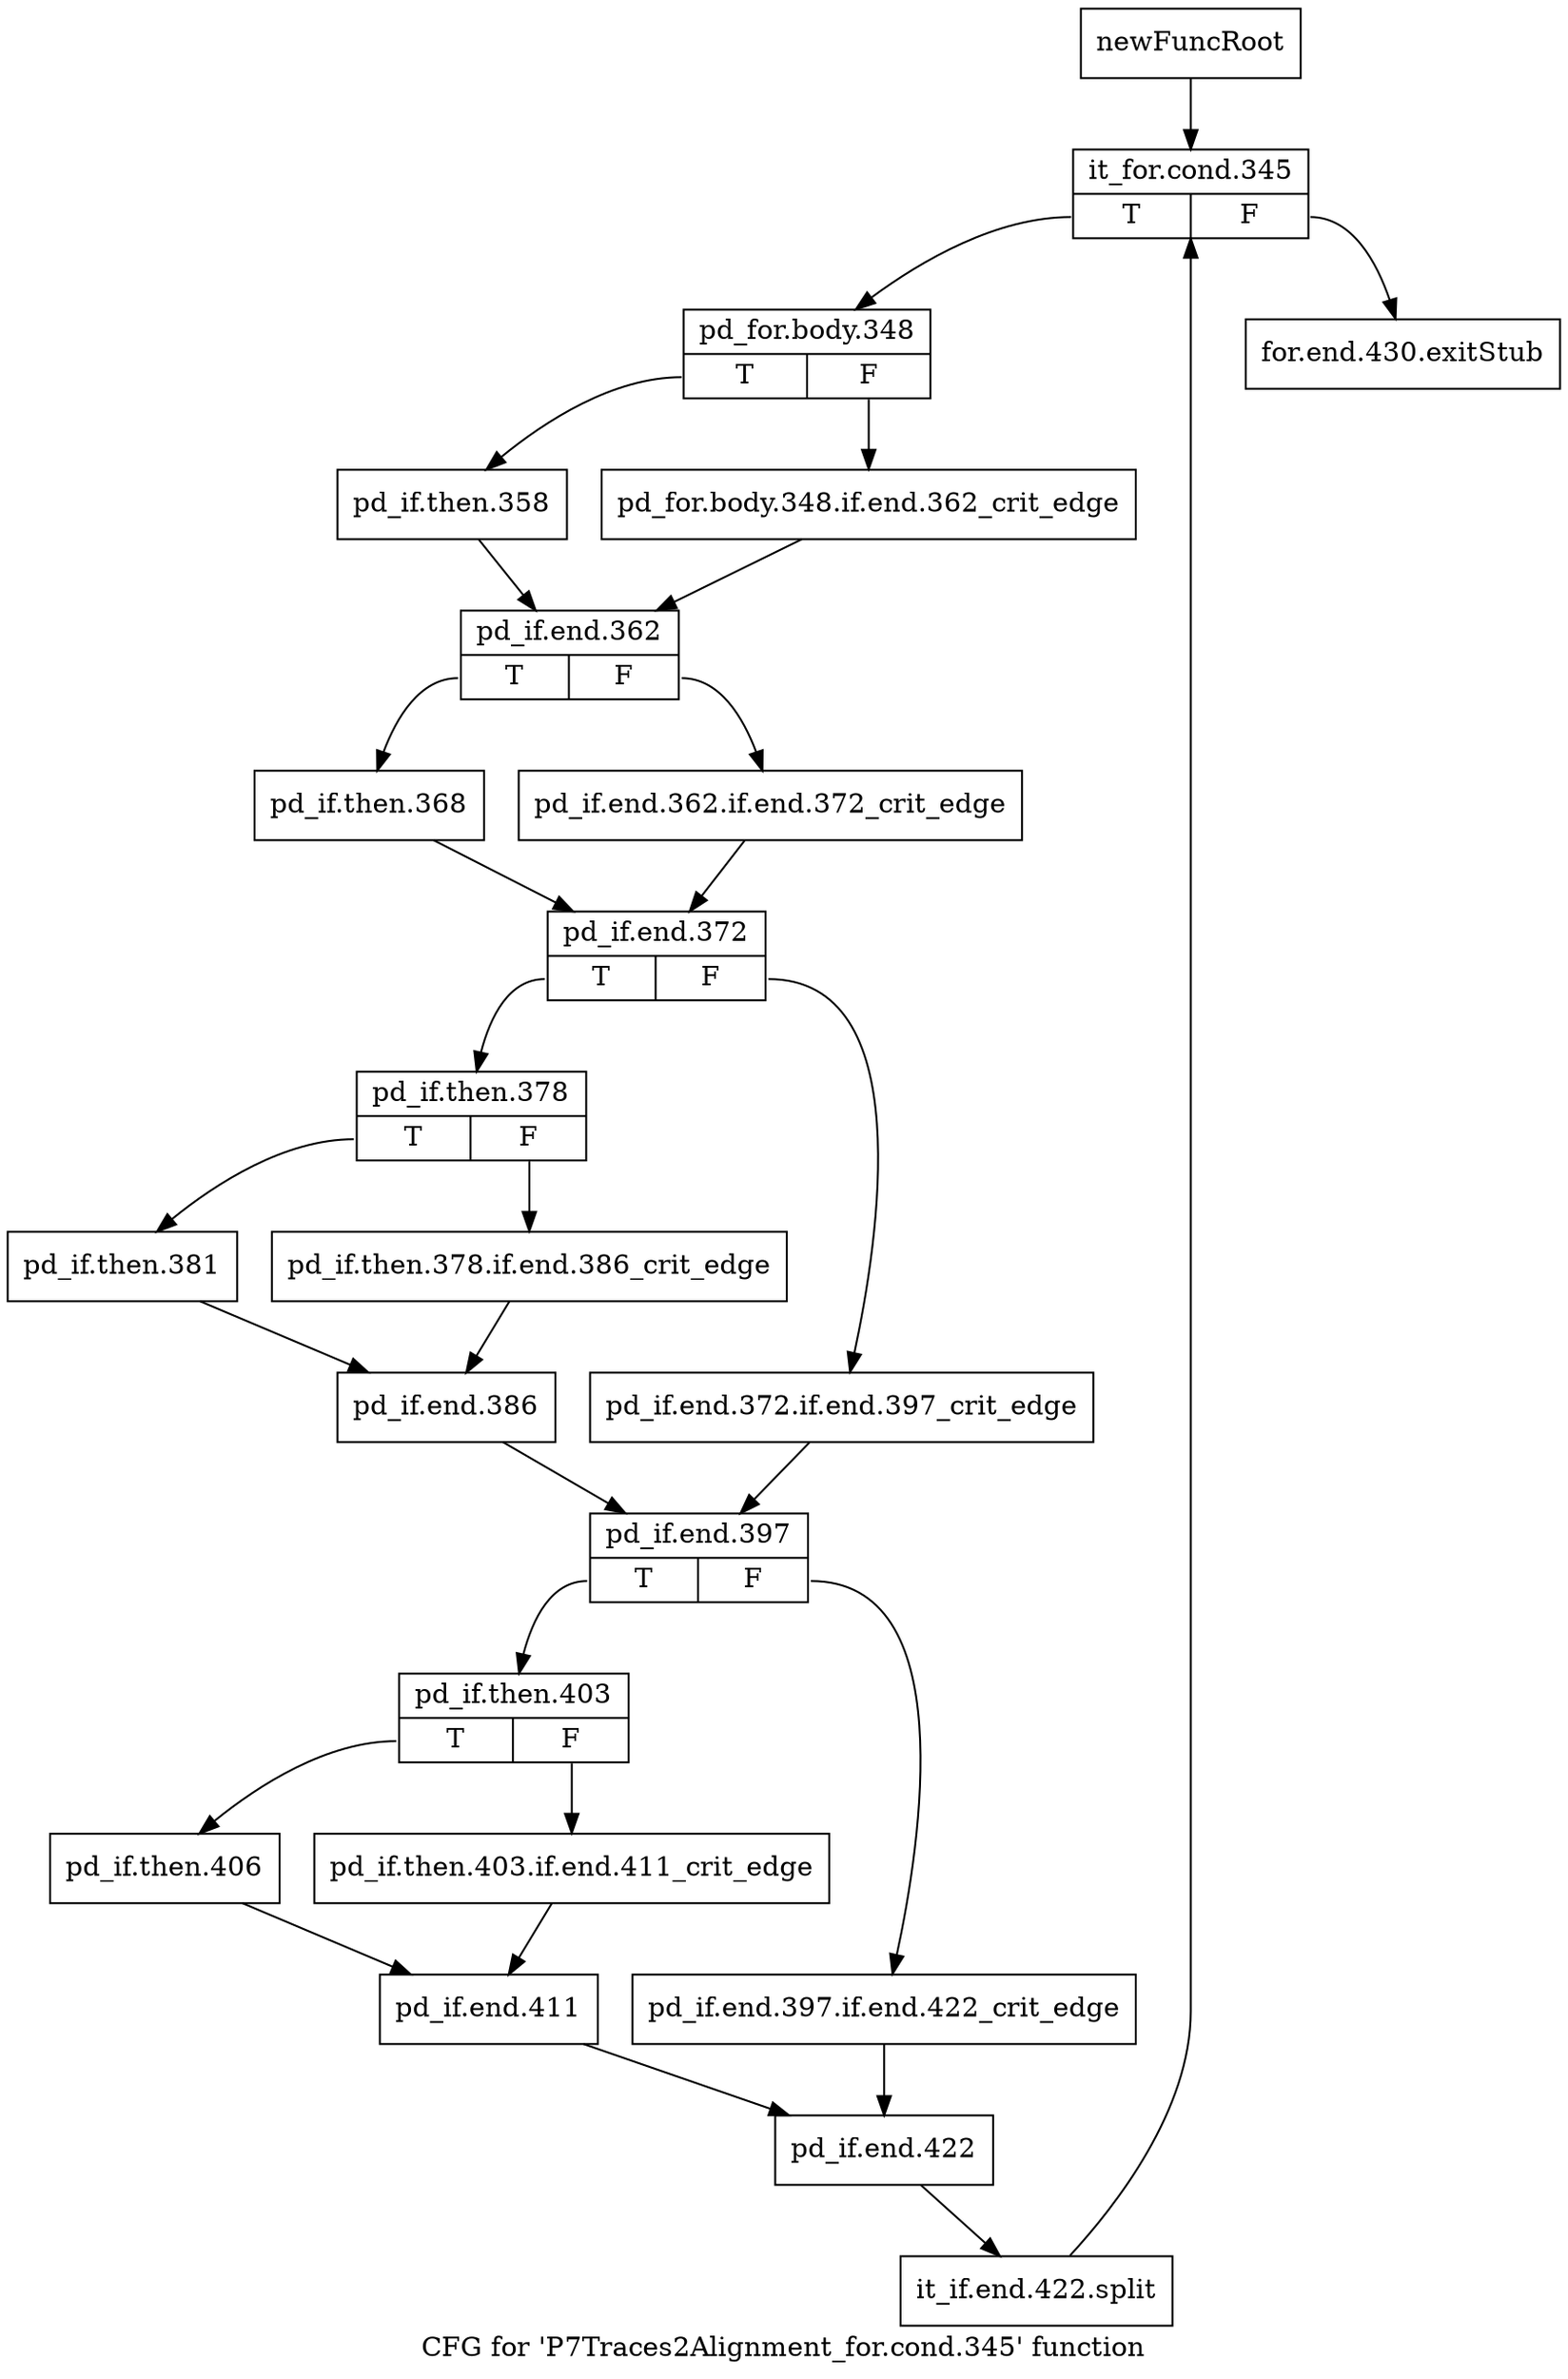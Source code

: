 digraph "CFG for 'P7Traces2Alignment_for.cond.345' function" {
	label="CFG for 'P7Traces2Alignment_for.cond.345' function";

	Node0x324b240 [shape=record,label="{newFuncRoot}"];
	Node0x324b240 -> Node0x324b2e0;
	Node0x324b290 [shape=record,label="{for.end.430.exitStub}"];
	Node0x324b2e0 [shape=record,label="{it_for.cond.345|{<s0>T|<s1>F}}"];
	Node0x324b2e0:s0 -> Node0x324b330;
	Node0x324b2e0:s1 -> Node0x324b290;
	Node0x324b330 [shape=record,label="{pd_for.body.348|{<s0>T|<s1>F}}"];
	Node0x324b330:s0 -> Node0x324b3d0;
	Node0x324b330:s1 -> Node0x324b380;
	Node0x324b380 [shape=record,label="{pd_for.body.348.if.end.362_crit_edge}"];
	Node0x324b380 -> Node0x324b420;
	Node0x324b3d0 [shape=record,label="{pd_if.then.358}"];
	Node0x324b3d0 -> Node0x324b420;
	Node0x324b420 [shape=record,label="{pd_if.end.362|{<s0>T|<s1>F}}"];
	Node0x324b420:s0 -> Node0x324b4c0;
	Node0x324b420:s1 -> Node0x324b470;
	Node0x324b470 [shape=record,label="{pd_if.end.362.if.end.372_crit_edge}"];
	Node0x324b470 -> Node0x324b510;
	Node0x324b4c0 [shape=record,label="{pd_if.then.368}"];
	Node0x324b4c0 -> Node0x324b510;
	Node0x324b510 [shape=record,label="{pd_if.end.372|{<s0>T|<s1>F}}"];
	Node0x324b510:s0 -> Node0x324b5b0;
	Node0x324b510:s1 -> Node0x324b560;
	Node0x324b560 [shape=record,label="{pd_if.end.372.if.end.397_crit_edge}"];
	Node0x324b560 -> Node0x324b6f0;
	Node0x324b5b0 [shape=record,label="{pd_if.then.378|{<s0>T|<s1>F}}"];
	Node0x324b5b0:s0 -> Node0x324b650;
	Node0x324b5b0:s1 -> Node0x324b600;
	Node0x324b600 [shape=record,label="{pd_if.then.378.if.end.386_crit_edge}"];
	Node0x324b600 -> Node0x324b6a0;
	Node0x324b650 [shape=record,label="{pd_if.then.381}"];
	Node0x324b650 -> Node0x324b6a0;
	Node0x324b6a0 [shape=record,label="{pd_if.end.386}"];
	Node0x324b6a0 -> Node0x324b6f0;
	Node0x324b6f0 [shape=record,label="{pd_if.end.397|{<s0>T|<s1>F}}"];
	Node0x324b6f0:s0 -> Node0x324b790;
	Node0x324b6f0:s1 -> Node0x324b740;
	Node0x324b740 [shape=record,label="{pd_if.end.397.if.end.422_crit_edge}"];
	Node0x324b740 -> Node0x324b8d0;
	Node0x324b790 [shape=record,label="{pd_if.then.403|{<s0>T|<s1>F}}"];
	Node0x324b790:s0 -> Node0x324b830;
	Node0x324b790:s1 -> Node0x324b7e0;
	Node0x324b7e0 [shape=record,label="{pd_if.then.403.if.end.411_crit_edge}"];
	Node0x324b7e0 -> Node0x324b880;
	Node0x324b830 [shape=record,label="{pd_if.then.406}"];
	Node0x324b830 -> Node0x324b880;
	Node0x324b880 [shape=record,label="{pd_if.end.411}"];
	Node0x324b880 -> Node0x324b8d0;
	Node0x324b8d0 [shape=record,label="{pd_if.end.422}"];
	Node0x324b8d0 -> Node0x37ff190;
	Node0x37ff190 [shape=record,label="{it_if.end.422.split}"];
	Node0x37ff190 -> Node0x324b2e0;
}
